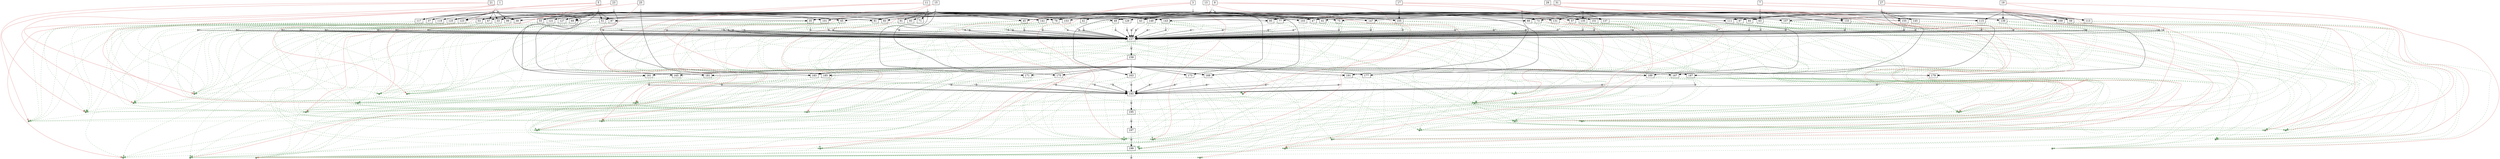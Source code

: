 strict digraph  {
	node [label="\N"];
	1	 [height=0,
		shape=rect,
		size=14.03,
		width=0];
	2	 [fillcolor=gray,
		height=0.1,
		label="",
		shape=rect,
		size=0,
		style=filled,
		width=0.1];
	1 -> 2	 [color=gray,
		size=12584106.0];
	201	 [fillcolor="#88bb88",
		height=0.1,
		label="",
		shape=rect,
		size=0,
		style=filled,
		width=0.1];
	1 -> 201	 [color="#dd7777",
		size=2967439.0,
		weight=0];
	202	 [fillcolor="#88bb88",
		height=0.1,
		label="",
		shape=rect,
		size=0,
		style=filled,
		width=0.1];
	1 -> 202	 [color="#dd7777",
		size=2967439.0,
		weight=0];
	33	 [height=0,
		shape=rect,
		size=10.55,
		width=0];
	2 -> 33	 [size=0];
	35	 [height=0,
		shape=rect,
		size=10.61,
		width=0];
	2 -> 35	 [size=0];
	37	 [height=0,
		shape=rect,
		size=10.63,
		width=0];
	2 -> 37	 [size=0];
	39	 [height=0,
		shape=rect,
		size=10.36,
		width=0];
	2 -> 39	 [size=0];
	67	 [height=0,
		shape=rect,
		size=10.69,
		width=0];
	2 -> 67	 [size=0];
	117	 [height=0,
		shape=rect,
		size=10.46,
		width=0];
	2 -> 117	 [size=0];
	123	 [height=0,
		shape=rect,
		size=10.75,
		width=0];
	2 -> 123	 [size=0];
	161	 [height=0,
		shape=rect,
		size=10.73,
		width=0];
	2 -> 161	 [size=0];
	3	 [height=0,
		shape=rect,
		size=13.6,
		width=0];
	4	 [fillcolor=gray,
		height=0.1,
		label="",
		shape=rect,
		size=0,
		style=filled,
		width=0.1];
	3 -> 4	 [color=gray,
		size=12543614.0];
	203	 [fillcolor="#88bb88",
		height=0.1,
		label="",
		shape=rect,
		size=0,
		style=filled,
		width=0.1];
	3 -> 203	 [color="#dd7777",
		size=2967439.0,
		weight=0];
	204	 [fillcolor="#88bb88",
		height=0.1,
		label="",
		shape=rect,
		size=0,
		style=filled,
		width=0.1];
	3 -> 204	 [color="#dd7777",
		size=2967439.0,
		weight=0];
	4 -> 39	 [size=0];
	41	 [height=0,
		shape=rect,
		size=10.63,
		width=0];
	4 -> 41	 [size=0];
	43	 [height=0,
		shape=rect,
		size=10.6,
		width=0];
	4 -> 43	 [size=0];
	45	 [height=0,
		shape=rect,
		size=10.63,
		width=0];
	4 -> 45	 [size=0];
	47	 [height=0,
		shape=rect,
		size=10.64,
		width=0];
	4 -> 47	 [size=0];
	57	 [height=0,
		shape=rect,
		size=10.58,
		width=0];
	4 -> 57	 [size=0];
	103	 [height=0,
		shape=rect,
		size=10.56,
		width=0];
	4 -> 103	 [size=0];
	131	 [height=0,
		shape=rect,
		size=10.51,
		width=0];
	4 -> 131	 [size=0];
	147	 [height=0,
		shape=rect,
		size=10.71,
		width=0];
	4 -> 147	 [size=0];
	163	 [height=0,
		shape=rect,
		size=10.82,
		width=0];
	4 -> 163	 [size=0];
	5	 [height=0,
		shape=rect,
		size=13.62,
		width=0];
	6	 [fillcolor=gray,
		height=0.1,
		label="",
		shape=rect,
		size=0,
		style=filled,
		width=0.1];
	5 -> 6	 [color=gray,
		size=12574644.0];
	205	 [fillcolor="#88bb88",
		height=0.1,
		label="",
		shape=rect,
		size=0,
		style=filled,
		width=0.1];
	5 -> 205	 [color="#dd7777",
		size=2967439.0,
		weight=0];
	206	 [fillcolor="#88bb88",
		height=0.1,
		label="",
		shape=rect,
		size=0,
		style=filled,
		width=0.1];
	5 -> 206	 [color="#dd7777",
		size=2967439.0,
		weight=0];
	49	 [height=0,
		shape=rect,
		size=10.55,
		width=0];
	6 -> 49	 [size=0];
	51	 [height=0,
		shape=rect,
		size=10.55,
		width=0];
	6 -> 51	 [size=0];
	53	 [height=0,
		shape=rect,
		size=10.64,
		width=0];
	6 -> 53	 [size=0];
	55	 [height=0,
		shape=rect,
		size=10.49,
		width=0];
	6 -> 55	 [size=0];
	65	 [height=0,
		shape=rect,
		size=10.54,
		width=0];
	6 -> 65	 [size=0];
	69	 [height=0,
		shape=rect,
		size=10.39,
		width=0];
	6 -> 69	 [size=0];
	87	 [height=0,
		shape=rect,
		size=10.67,
		width=0];
	6 -> 87	 [size=0];
	165	 [height=0,
		shape=rect,
		size=10.92,
		width=0];
	6 -> 165	 [size=0];
	7	 [height=0,
		shape=rect,
		size=13.47,
		width=0];
	8	 [fillcolor=gray,
		height=0.1,
		label="",
		shape=rect,
		size=0,
		style=filled,
		width=0.1];
	7 -> 8	 [color=gray,
		size=12537378.0];
	207	 [fillcolor="#88bb88",
		height=0.1,
		label="",
		shape=rect,
		size=0,
		style=filled,
		width=0.1];
	7 -> 207	 [color="#dd7777",
		size=2967439.0,
		weight=0];
	208	 [fillcolor="#88bb88",
		height=0.1,
		label="",
		shape=rect,
		size=0,
		style=filled,
		width=0.1];
	7 -> 208	 [color="#dd7777",
		size=2967439.0,
		weight=0];
	8 -> 49	 [size=0];
	8 -> 57	 [size=0];
	59	 [height=0,
		shape=rect,
		size=10.76,
		width=0];
	8 -> 59	 [size=0];
	61	 [height=0,
		shape=rect,
		size=10.63,
		width=0];
	8 -> 61	 [size=0];
	63	 [height=0,
		shape=rect,
		size=10.49,
		width=0];
	8 -> 63	 [size=0];
	89	 [height=0,
		shape=rect,
		size=10.5,
		width=0];
	8 -> 89	 [size=0];
	109	 [height=0,
		shape=rect,
		size=10.69,
		width=0];
	8 -> 109	 [size=0];
	133	 [height=0,
		shape=rect,
		size=10.6,
		width=0];
	8 -> 133	 [size=0];
	167	 [height=0,
		shape=rect,
		size=10.92,
		width=0];
	8 -> 167	 [size=0];
	9	 [height=0,
		shape=rect,
		size=13.3,
		width=0];
	10	 [fillcolor=gray,
		height=0.1,
		label="",
		shape=rect,
		size=0,
		style=filled,
		width=0.1];
	9 -> 10	 [color=gray,
		size=12524242.0];
	209	 [fillcolor="#88bb88",
		height=0.1,
		label="",
		shape=rect,
		size=0,
		style=filled,
		width=0.1];
	9 -> 209	 [color="#dd7777",
		size=2967439.0,
		weight=0];
	210	 [fillcolor="#88bb88",
		height=0.1,
		label="",
		shape=rect,
		size=0,
		style=filled,
		width=0.1];
	9 -> 210	 [color="#dd7777",
		size=2967439.0,
		weight=0];
	10 -> 65	 [size=0];
	169	 [height=0,
		shape=rect,
		size=11.21,
		width=0];
	10 -> 169	 [size=0];
	11	 [height=0,
		shape=rect,
		size=13.66,
		width=0];
	12	 [fillcolor=gray,
		height=0.1,
		label="",
		shape=rect,
		size=0,
		style=filled,
		width=0.1];
	11 -> 12	 [color=gray,
		size=12523550.0];
	211	 [fillcolor="#88bb88",
		height=0.1,
		label="",
		shape=rect,
		size=0,
		style=filled,
		width=0.1];
	11 -> 211	 [color="#dd7777",
		size=2967439.0,
		weight=0];
	212	 [fillcolor="#88bb88",
		height=0.1,
		label="",
		shape=rect,
		size=0,
		style=filled,
		width=0.1];
	11 -> 212	 [color="#dd7777",
		size=2967439.0,
		weight=0];
	12 -> 33	 [size=0];
	12 -> 51	 [size=0];
	12 -> 67	 [size=0];
	12 -> 69	 [size=0];
	71	 [height=0,
		shape=rect,
		size=10.61,
		width=0];
	12 -> 71	 [size=0];
	73	 [height=0,
		shape=rect,
		size=10.48,
		width=0];
	12 -> 73	 [size=0];
	75	 [height=0,
		shape=rect,
		size=10.56,
		width=0];
	12 -> 75	 [size=0];
	77	 [height=0,
		shape=rect,
		size=10.73,
		width=0];
	12 -> 77	 [size=0];
	79	 [height=0,
		shape=rect,
		size=10.59,
		width=0];
	12 -> 79	 [size=0];
	91	 [height=0,
		shape=rect,
		size=10.59,
		width=0];
	12 -> 91	 [size=0];
	111	 [height=0,
		shape=rect,
		size=10.56,
		width=0];
	12 -> 111	 [size=0];
	149	 [height=0,
		shape=rect,
		size=10.44,
		width=0];
	12 -> 149	 [size=0];
	171	 [height=0,
		shape=rect,
		size=10.72,
		width=0];
	12 -> 171	 [size=0];
	13	 [height=0,
		shape=rect,
		size=13.09,
		width=0];
	14	 [fillcolor=gray,
		height=0.1,
		label="",
		shape=rect,
		size=0,
		style=filled,
		width=0.1];
	13 -> 14	 [color=gray,
		size=12579358.0];
	213	 [fillcolor="#88bb88",
		height=0.1,
		label="",
		shape=rect,
		size=0,
		style=filled,
		width=0.1];
	13 -> 213	 [color="#dd7777",
		size=2967439.0,
		weight=0];
	214	 [fillcolor="#88bb88",
		height=0.1,
		label="",
		shape=rect,
		size=0,
		style=filled,
		width=0.1];
	13 -> 214	 [color="#dd7777",
		size=2967439.0,
		weight=0];
	14 -> 43	 [size=0];
	14 -> 79	 [size=0];
	81	 [height=0,
		shape=rect,
		size=10.64,
		width=0];
	14 -> 81	 [size=0];
	83	 [height=0,
		shape=rect,
		size=10.55,
		width=0];
	14 -> 83	 [size=0];
	85	 [height=0,
		shape=rect,
		size=10.56,
		width=0];
	14 -> 85	 [size=0];
	105	 [height=0,
		shape=rect,
		size=10.51,
		width=0];
	14 -> 105	 [size=0];
	135	 [height=0,
		shape=rect,
		size=10.67,
		width=0];
	14 -> 135	 [size=0];
	173	 [height=0,
		shape=rect,
		size=10.91,
		width=0];
	14 -> 173	 [size=0];
	15	 [height=0,
		shape=rect,
		size=13.72,
		width=0];
	16	 [fillcolor=gray,
		height=0.1,
		label="",
		shape=rect,
		size=0,
		style=filled,
		width=0.1];
	15 -> 16	 [color=gray,
		size=12539000.0];
	215	 [fillcolor="#88bb88",
		height=0.1,
		label="",
		shape=rect,
		size=0,
		style=filled,
		width=0.1];
	15 -> 215	 [color="#dd7777",
		size=2967439.0,
		weight=0];
	216	 [fillcolor="#88bb88",
		height=0.1,
		label="",
		shape=rect,
		size=0,
		style=filled,
		width=0.1];
	15 -> 216	 [color="#dd7777",
		size=2967439.0,
		weight=0];
	16 -> 45	 [size=0];
	16 -> 87	 [size=0];
	16 -> 89	 [size=0];
	16 -> 91	 [size=0];
	93	 [height=0,
		shape=rect,
		size=10.63,
		width=0];
	16 -> 93	 [size=0];
	95	 [height=0,
		shape=rect,
		size=10.55,
		width=0];
	16 -> 95	 [size=0];
	97	 [height=0,
		shape=rect,
		size=10.57,
		width=0];
	16 -> 97	 [size=0];
	99	 [height=0,
		shape=rect,
		size=10.52,
		width=0];
	16 -> 99	 [size=0];
	101	 [height=0,
		shape=rect,
		size=10.6,
		width=0];
	16 -> 101	 [size=0];
	175	 [height=0,
		shape=rect,
		size=10.91,
		width=0];
	16 -> 175	 [size=0];
	17	 [height=0,
		shape=rect,
		size=14.28,
		width=0];
	18	 [fillcolor=gray,
		height=0.1,
		label="",
		shape=rect,
		size=0,
		style=filled,
		width=0.1];
	17 -> 18	 [color=gray,
		size=12524388.0];
	217	 [fillcolor="#88bb88",
		height=0.1,
		label="",
		shape=rect,
		size=0,
		style=filled,
		width=0.1];
	17 -> 217	 [color="#dd7777",
		size=2967439.0,
		weight=0];
	218	 [fillcolor="#88bb88",
		height=0.1,
		label="",
		shape=rect,
		size=0,
		style=filled,
		width=0.1];
	17 -> 218	 [color="#dd7777",
		size=2967439.0,
		weight=0];
	18 -> 35	 [size=0];
	18 -> 47	 [size=0];
	18 -> 95	 [size=0];
	18 -> 103	 [size=0];
	18 -> 105	 [size=0];
	107	 [height=0,
		shape=rect,
		size=10.55,
		width=0];
	18 -> 107	 [size=0];
	137	 [height=0,
		shape=rect,
		size=10.73,
		width=0];
	18 -> 137	 [size=0];
	151	 [height=0,
		shape=rect,
		size=10.68,
		width=0];
	18 -> 151	 [size=0];
	177	 [height=0,
		shape=rect,
		size=10.68,
		width=0];
	18 -> 177	 [size=0];
	19	 [height=0,
		shape=rect,
		size=14.14,
		width=0];
	20	 [fillcolor=gray,
		height=0.1,
		label="",
		shape=rect,
		size=0,
		style=filled,
		width=0.1];
	19 -> 20	 [color=gray,
		size=12528972.0];
	219	 [fillcolor="#88bb88",
		height=0.1,
		label="",
		shape=rect,
		size=0,
		style=filled,
		width=0.1];
	19 -> 219	 [color="#dd7777",
		size=2967439.0,
		weight=0];
	220	 [fillcolor="#88bb88",
		height=0.1,
		label="",
		shape=rect,
		size=0,
		style=filled,
		width=0.1];
	19 -> 220	 [color="#dd7777",
		size=2967439.0,
		weight=0];
	20 -> 59	 [size=0];
	20 -> 97	 [size=0];
	20 -> 107	 [size=0];
	20 -> 109	 [size=0];
	20 -> 111	 [size=0];
	113	 [height=0,
		shape=rect,
		size=10.68,
		width=0];
	20 -> 113	 [size=0];
	115	 [height=0,
		shape=rect,
		size=10.63,
		width=0];
	20 -> 115	 [size=0];
	139	 [height=0,
		shape=rect,
		size=10.54,
		width=0];
	20 -> 139	 [size=0];
	179	 [height=0,
		shape=rect,
		size=10.68,
		width=0];
	20 -> 179	 [size=0];
	21	 [height=0,
		shape=rect,
		size=13.6,
		width=0];
	22	 [fillcolor=gray,
		height=0.1,
		label="",
		shape=rect,
		size=0,
		style=filled,
		width=0.1];
	21 -> 22	 [color=gray,
		size=12562490.0];
	221	 [fillcolor="#88bb88",
		height=0.1,
		label="",
		shape=rect,
		size=0,
		style=filled,
		width=0.1];
	21 -> 221	 [color="#dd7777",
		size=2967439.0,
		weight=0];
	222	 [fillcolor="#88bb88",
		height=0.1,
		label="",
		shape=rect,
		size=0,
		style=filled,
		width=0.1];
	21 -> 222	 [color="#dd7777",
		size=2967439.0,
		weight=0];
	22 -> 37	 [size=0];
	22 -> 99	 [size=0];
	22 -> 117	 [size=0];
	119	 [height=0,
		shape=rect,
		size=10.63,
		width=0];
	22 -> 119	 [size=0];
	125	 [height=0,
		shape=rect,
		size=10.55,
		width=0];
	22 -> 125	 [size=0];
	129	 [height=0,
		shape=rect,
		size=10.41,
		width=0];
	22 -> 129	 [size=0];
	141	 [height=0,
		shape=rect,
		size=10.49,
		width=0];
	22 -> 141	 [size=0];
	181	 [height=0,
		shape=rect,
		size=10.52,
		width=0];
	22 -> 181	 [size=0];
	23	 [height=0,
		shape=rect,
		size=13.37,
		width=0];
	24	 [fillcolor=gray,
		height=0.1,
		label="",
		shape=rect,
		size=0,
		style=filled,
		width=0.1];
	23 -> 24	 [color=gray,
		size=12548322.0];
	223	 [fillcolor="#88bb88",
		height=0.1,
		label="",
		shape=rect,
		size=0,
		style=filled,
		width=0.1];
	23 -> 223	 [color="#dd7777",
		size=2967439.0,
		weight=0];
	224	 [fillcolor="#88bb88",
		height=0.1,
		label="",
		shape=rect,
		size=0,
		style=filled,
		width=0.1];
	23 -> 224	 [color="#dd7777",
		size=2967439.0,
		weight=0];
	24 -> 53	 [size=0];
	24 -> 81	 [size=0];
	121	 [height=0,
		shape=rect,
		size=10.54,
		width=0];
	24 -> 121	 [size=0];
	127	 [height=0,
		shape=rect,
		size=10.73,
		width=0];
	24 -> 127	 [size=0];
	153	 [height=0,
		shape=rect,
		size=10.75,
		width=0];
	24 -> 153	 [size=0];
	183	 [height=0,
		shape=rect,
		size=10.82,
		width=0];
	24 -> 183	 [size=0];
	25	 [height=0,
		shape=rect,
		size=14.02,
		width=0];
	26	 [fillcolor=gray,
		height=0.1,
		label="",
		shape=rect,
		size=0,
		style=filled,
		width=0.1];
	25 -> 26	 [color=gray,
		size=12558282.0];
	225	 [fillcolor="#88bb88",
		height=0.1,
		label="",
		shape=rect,
		size=0,
		style=filled,
		width=0.1];
	25 -> 225	 [color="#dd7777",
		size=2967439.0,
		weight=0];
	226	 [fillcolor="#88bb88",
		height=0.1,
		label="",
		shape=rect,
		size=0,
		style=filled,
		width=0.1];
	25 -> 226	 [color="#dd7777",
		size=2967439.0,
		weight=0];
	26 -> 55	 [size=0];
	26 -> 61	 [size=0];
	26 -> 83	 [size=0];
	26 -> 101	 [size=0];
	26 -> 123	 [size=0];
	26 -> 125	 [size=0];
	26 -> 127	 [size=0];
	143	 [height=0,
		shape=rect,
		size=10.56,
		width=0];
	26 -> 143	 [size=0];
	185	 [height=0,
		shape=rect,
		size=10.69,
		width=0];
	26 -> 185	 [size=0];
	27	 [height=0,
		shape=rect,
		size=13.62,
		width=0];
	28	 [fillcolor=gray,
		height=0.1,
		label="",
		shape=rect,
		size=0,
		style=filled,
		width=0.1];
	27 -> 28	 [color=gray,
		size=12514826.0];
	227	 [fillcolor="#88bb88",
		height=0.1,
		label="",
		shape=rect,
		size=0,
		style=filled,
		width=0.1];
	27 -> 227	 [color="#dd7777",
		size=2967439.0,
		weight=0];
	228	 [fillcolor="#88bb88",
		height=0.1,
		label="",
		shape=rect,
		size=0,
		style=filled,
		width=0.1];
	27 -> 228	 [color="#dd7777",
		size=2967439.0,
		weight=0];
	28 -> 73	 [size=0];
	28 -> 85	 [size=0];
	28 -> 113	 [size=0];
	28 -> 129	 [size=0];
	145	 [height=0,
		shape=rect,
		size=10.47,
		width=0];
	28 -> 145	 [size=0];
	155	 [height=0,
		shape=rect,
		size=10.69,
		width=0];
	28 -> 155	 [size=0];
	187	 [height=0,
		shape=rect,
		size=10.79,
		width=0];
	28 -> 187	 [size=0];
	29	 [height=0,
		shape=rect,
		size=13.66,
		width=0];
	30	 [fillcolor=gray,
		height=0.1,
		label="",
		shape=rect,
		size=0,
		style=filled,
		width=0.1];
	29 -> 30	 [color=gray,
		size=12521964.0];
	229	 [fillcolor="#88bb88",
		height=0.1,
		label="",
		shape=rect,
		size=0,
		style=filled,
		width=0.1];
	29 -> 229	 [color="#dd7777",
		size=2967439.0,
		weight=0];
	230	 [fillcolor="#88bb88",
		height=0.1,
		label="",
		shape=rect,
		size=0,
		style=filled,
		width=0.1];
	29 -> 230	 [color="#dd7777",
		size=2967439.0,
		weight=0];
	30 -> 75	 [size=0];
	30 -> 131	 [size=0];
	30 -> 133	 [size=0];
	30 -> 135	 [size=0];
	30 -> 137	 [size=0];
	30 -> 139	 [size=0];
	30 -> 141	 [size=0];
	30 -> 143	 [size=0];
	30 -> 145	 [size=0];
	189	 [height=0,
		shape=rect,
		size=10.82,
		width=0];
	30 -> 189	 [size=0];
	31	 [height=0,
		shape=rect,
		size=13.5,
		width=0];
	32	 [fillcolor=gray,
		height=0.1,
		label="",
		shape=rect,
		size=0,
		style=filled,
		width=0.1];
	31 -> 32	 [color=gray,
		size=12544556.0];
	231	 [fillcolor="#88bb88",
		height=0.1,
		label="",
		shape=rect,
		size=0,
		style=filled,
		width=0.1];
	31 -> 231	 [color="#dd7777",
		size=2967439.0,
		weight=0];
	232	 [fillcolor="#88bb88",
		height=0.1,
		label="",
		shape=rect,
		size=0,
		style=filled,
		width=0.1];
	31 -> 232	 [color="#dd7777",
		size=2967439.0,
		weight=0];
	32 -> 63	 [size=0];
	32 -> 77	 [size=0];
	32 -> 115	 [size=0];
	32 -> 147	 [size=0];
	32 -> 149	 [size=0];
	32 -> 151	 [size=0];
	32 -> 153	 [size=0];
	32 -> 155	 [size=0];
	191	 [height=0,
		shape=rect,
		size=10.68,
		width=0];
	32 -> 191	 [size=0];
	34	 [fillcolor=gray,
		height=0.1,
		label="",
		shape=rect,
		size=0,
		style=filled,
		width=0.1];
	33 -> 34	 [color=gray,
		size=16929612.0];
	33 -> 201	 [color="#77aa77",
		size=0,
		style=dashed,
		weight=0];
	33 -> 202	 [color="#77aa77",
		size=0,
		style=dashed,
		weight=0];
	33 -> 211	 [color="#77aa77",
		size=0,
		style=dashed,
		weight=0];
	33 -> 212	 [color="#77aa77",
		size=0,
		style=dashed,
		weight=0];
	157	 [height=0,
		shape=rect,
		size=4.96,
		width=0];
	34 -> 157	 [size=266420.0];
	36	 [fillcolor=gray,
		height=0.1,
		label="",
		shape=rect,
		size=0,
		style=filled,
		width=0.1];
	35 -> 36	 [color=gray,
		size=16930450.0];
	35 -> 201	 [color="#77aa77",
		size=0,
		style=dashed,
		weight=0];
	35 -> 202	 [color="#77aa77",
		size=0,
		style=dashed,
		weight=0];
	35 -> 217	 [color="#77aa77",
		size=0,
		style=dashed,
		weight=0];
	35 -> 218	 [color="#77aa77",
		size=0,
		style=dashed,
		weight=0];
	36 -> 157	 [size=266420.0];
	38	 [fillcolor=gray,
		height=0.1,
		label="",
		shape=rect,
		size=0,
		style=filled,
		width=0.1];
	37 -> 38	 [color=gray,
		size=16968552.0];
	37 -> 201	 [color="#77aa77",
		size=0,
		style=dashed,
		weight=0];
	37 -> 202	 [color="#77aa77",
		size=0,
		style=dashed,
		weight=0];
	37 -> 221	 [color="#77aa77",
		size=0,
		style=dashed,
		weight=0];
	37 -> 222	 [color="#77aa77",
		size=0,
		style=dashed,
		weight=0];
	38 -> 157	 [size=266420.0];
	40	 [fillcolor=gray,
		height=0.1,
		label="",
		shape=rect,
		size=0,
		style=filled,
		width=0.1];
	39 -> 40	 [color=gray,
		size=16949676.0];
	39 -> 201	 [color="#77aa77",
		size=0,
		style=dashed,
		weight=0];
	39 -> 202	 [color="#77aa77",
		size=0,
		style=dashed,
		weight=0];
	39 -> 203	 [color="#77aa77",
		size=0,
		style=dashed,
		weight=0];
	39 -> 204	 [color="#77aa77",
		size=0,
		style=dashed,
		weight=0];
	40 -> 157	 [size=266420.0];
	42	 [fillcolor=gray,
		height=0.1,
		label="",
		shape=rect,
		size=0,
		style=filled,
		width=0.1];
	41 -> 42	 [color=gray,
		size=8587954.0];
	41 -> 203	 [color="#77aa77",
		size=0,
		style=dashed,
		weight=0];
	41 -> 204	 [color="#77aa77",
		size=0,
		style=dashed,
		weight=0];
	42 -> 157	 [size=266420.0];
	44	 [fillcolor=gray,
		height=0.1,
		label="",
		shape=rect,
		size=0,
		style=filled,
		width=0.1];
	43 -> 44	 [color=gray,
		size=16944928.0];
	43 -> 203	 [color="#77aa77",
		size=0,
		style=dashed,
		weight=0];
	43 -> 204	 [color="#77aa77",
		size=0,
		style=dashed,
		weight=0];
	43 -> 213	 [color="#77aa77",
		size=0,
		style=dashed,
		weight=0];
	43 -> 214	 [color="#77aa77",
		size=0,
		style=dashed,
		weight=0];
	44 -> 157	 [size=266420.0];
	46	 [fillcolor=gray,
		height=0.1,
		label="",
		shape=rect,
		size=0,
		style=filled,
		width=0.1];
	45 -> 46	 [color=gray,
		size=16904570.0];
	45 -> 203	 [color="#77aa77",
		size=0,
		style=dashed,
		weight=0];
	45 -> 204	 [color="#77aa77",
		size=0,
		style=dashed,
		weight=0];
	45 -> 215	 [color="#77aa77",
		size=0,
		style=dashed,
		weight=0];
	45 -> 216	 [color="#77aa77",
		size=0,
		style=dashed,
		weight=0];
	46 -> 157	 [size=266420.0];
	48	 [fillcolor=gray,
		height=0.1,
		label="",
		shape=rect,
		size=0,
		style=filled,
		width=0.1];
	47 -> 48	 [color=gray,
		size=16889958.0];
	47 -> 203	 [color="#77aa77",
		size=0,
		style=dashed,
		weight=0];
	47 -> 204	 [color="#77aa77",
		size=0,
		style=dashed,
		weight=0];
	47 -> 217	 [color="#77aa77",
		size=0,
		style=dashed,
		weight=0];
	47 -> 218	 [color="#77aa77",
		size=0,
		style=dashed,
		weight=0];
	48 -> 157	 [size=266420.0];
	50	 [fillcolor=gray,
		height=0.1,
		label="",
		shape=rect,
		size=0,
		style=filled,
		width=0.1];
	49 -> 50	 [color=gray,
		size=16933978.0];
	49 -> 205	 [color="#77aa77",
		size=0,
		style=dashed,
		weight=0];
	49 -> 206	 [color="#77aa77",
		size=0,
		style=dashed,
		weight=0];
	49 -> 207	 [color="#77aa77",
		size=0,
		style=dashed,
		weight=0];
	49 -> 208	 [color="#77aa77",
		size=0,
		style=dashed,
		weight=0];
	50 -> 157	 [size=266420.0];
	52	 [fillcolor=gray,
		height=0.1,
		label="",
		shape=rect,
		size=0,
		style=filled,
		width=0.1];
	51 -> 52	 [color=gray,
		size=16920150.0];
	51 -> 205	 [color="#77aa77",
		size=0,
		style=dashed,
		weight=0];
	51 -> 206	 [color="#77aa77",
		size=0,
		style=dashed,
		weight=0];
	51 -> 211	 [color="#77aa77",
		size=0,
		style=dashed,
		weight=0];
	51 -> 212	 [color="#77aa77",
		size=0,
		style=dashed,
		weight=0];
	52 -> 157	 [size=266420.0];
	54	 [fillcolor=gray,
		height=0.1,
		label="",
		shape=rect,
		size=0,
		style=filled,
		width=0.1];
	53 -> 54	 [color=gray,
		size=16944922.0];
	53 -> 205	 [color="#77aa77",
		size=0,
		style=dashed,
		weight=0];
	53 -> 206	 [color="#77aa77",
		size=0,
		style=dashed,
		weight=0];
	53 -> 223	 [color="#77aa77",
		size=0,
		style=dashed,
		weight=0];
	53 -> 224	 [color="#77aa77",
		size=0,
		style=dashed,
		weight=0];
	54 -> 157	 [size=266420.0];
	56	 [fillcolor=gray,
		height=0.1,
		label="",
		shape=rect,
		size=0,
		style=filled,
		width=0.1];
	55 -> 56	 [color=gray,
		size=16954882.0];
	55 -> 205	 [color="#77aa77",
		size=0,
		style=dashed,
		weight=0];
	55 -> 206	 [color="#77aa77",
		size=0,
		style=dashed,
		weight=0];
	55 -> 225	 [color="#77aa77",
		size=0,
		style=dashed,
		weight=0];
	55 -> 226	 [color="#77aa77",
		size=0,
		style=dashed,
		weight=0];
	56 -> 157	 [size=266420.0];
	58	 [fillcolor=gray,
		height=0.1,
		label="",
		shape=rect,
		size=0,
		style=filled,
		width=0.1];
	57 -> 58	 [color=gray,
		size=16902948.0];
	57 -> 203	 [color="#77aa77",
		size=0,
		style=dashed,
		weight=0];
	57 -> 204	 [color="#77aa77",
		size=0,
		style=dashed,
		weight=0];
	57 -> 207	 [color="#77aa77",
		size=0,
		style=dashed,
		weight=0];
	57 -> 208	 [color="#77aa77",
		size=0,
		style=dashed,
		weight=0];
	58 -> 157	 [size=266420.0];
	60	 [fillcolor=gray,
		height=0.1,
		label="",
		shape=rect,
		size=0,
		style=filled,
		width=0.1];
	59 -> 60	 [color=gray,
		size=16888306.0];
	59 -> 207	 [color="#77aa77",
		size=0,
		style=dashed,
		weight=0];
	59 -> 208	 [color="#77aa77",
		size=0,
		style=dashed,
		weight=0];
	59 -> 219	 [color="#77aa77",
		size=0,
		style=dashed,
		weight=0];
	59 -> 220	 [color="#77aa77",
		size=0,
		style=dashed,
		weight=0];
	60 -> 157	 [size=266420.0];
	62	 [fillcolor=gray,
		height=0.1,
		label="",
		shape=rect,
		size=0,
		style=filled,
		width=0.1];
	61 -> 62	 [color=gray,
		size=16917616.0];
	61 -> 207	 [color="#77aa77",
		size=0,
		style=dashed,
		weight=0];
	61 -> 208	 [color="#77aa77",
		size=0,
		style=dashed,
		weight=0];
	61 -> 225	 [color="#77aa77",
		size=0,
		style=dashed,
		weight=0];
	61 -> 226	 [color="#77aa77",
		size=0,
		style=dashed,
		weight=0];
	62 -> 157	 [size=266420.0];
	64	 [fillcolor=gray,
		height=0.1,
		label="",
		shape=rect,
		size=0,
		style=filled,
		width=0.1];
	63 -> 64	 [color=gray,
		size=16903890.0];
	63 -> 207	 [color="#77aa77",
		size=0,
		style=dashed,
		weight=0];
	63 -> 208	 [color="#77aa77",
		size=0,
		style=dashed,
		weight=0];
	63 -> 231	 [color="#77aa77",
		size=0,
		style=dashed,
		weight=0];
	63 -> 232	 [color="#77aa77",
		size=0,
		style=dashed,
		weight=0];
	64 -> 157	 [size=266420.0];
	66	 [fillcolor=gray,
		height=0.1,
		label="",
		shape=rect,
		size=0,
		style=filled,
		width=0.1];
	65 -> 66	 [color=gray,
		size=16920842.0];
	65 -> 205	 [color="#77aa77",
		size=0,
		style=dashed,
		weight=0];
	65 -> 206	 [color="#77aa77",
		size=0,
		style=dashed,
		weight=0];
	65 -> 209	 [color="#77aa77",
		size=0,
		style=dashed,
		weight=0];
	65 -> 210	 [color="#77aa77",
		size=0,
		style=dashed,
		weight=0];
	66 -> 157	 [size=266420.0];
	68	 [fillcolor=gray,
		height=0.1,
		label="",
		shape=rect,
		size=0,
		style=filled,
		width=0.1];
	67 -> 68	 [color=gray,
		size=16929612.0];
	67 -> 201	 [color="#77aa77",
		size=0,
		style=dashed,
		weight=0];
	67 -> 202	 [color="#77aa77",
		size=0,
		style=dashed,
		weight=0];
	67 -> 211	 [color="#77aa77",
		size=0,
		style=dashed,
		weight=0];
	67 -> 212	 [color="#77aa77",
		size=0,
		style=dashed,
		weight=0];
	68 -> 157	 [size=266420.0];
	70	 [fillcolor=gray,
		height=0.1,
		label="",
		shape=rect,
		size=0,
		style=filled,
		width=0.1];
	69 -> 70	 [color=gray,
		size=16920150.0];
	69 -> 205	 [color="#77aa77",
		size=0,
		style=dashed,
		weight=0];
	69 -> 206	 [color="#77aa77",
		size=0,
		style=dashed,
		weight=0];
	69 -> 211	 [color="#77aa77",
		size=0,
		style=dashed,
		weight=0];
	69 -> 212	 [color="#77aa77",
		size=0,
		style=dashed,
		weight=0];
	70 -> 157	 [size=266420.0];
	72	 [fillcolor=gray,
		height=0.1,
		label="",
		shape=rect,
		size=0,
		style=filled,
		width=0.1];
	71 -> 72	 [color=gray,
		size=8567890.0];
	71 -> 211	 [color="#77aa77",
		size=0,
		style=dashed,
		weight=0];
	71 -> 212	 [color="#77aa77",
		size=0,
		style=dashed,
		weight=0];
	72 -> 157	 [size=266420.0];
	74	 [fillcolor=gray,
		height=0.1,
		label="",
		shape=rect,
		size=0,
		style=filled,
		width=0.1];
	73 -> 74	 [color=gray,
		size=16860332.0];
	73 -> 211	 [color="#77aa77",
		size=0,
		style=dashed,
		weight=0];
	73 -> 212	 [color="#77aa77",
		size=0,
		style=dashed,
		weight=0];
	73 -> 227	 [color="#77aa77",
		size=0,
		style=dashed,
		weight=0];
	73 -> 228	 [color="#77aa77",
		size=0,
		style=dashed,
		weight=0];
	74 -> 157	 [size=266420.0];
	76	 [fillcolor=gray,
		height=0.1,
		label="",
		shape=rect,
		size=0,
		style=filled,
		width=0.1];
	75 -> 76	 [color=gray,
		size=16867470.0];
	75 -> 211	 [color="#77aa77",
		size=0,
		style=dashed,
		weight=0];
	75 -> 212	 [color="#77aa77",
		size=0,
		style=dashed,
		weight=0];
	75 -> 229	 [color="#77aa77",
		size=0,
		style=dashed,
		weight=0];
	75 -> 230	 [color="#77aa77",
		size=0,
		style=dashed,
		weight=0];
	76 -> 157	 [size=266420.0];
	78	 [fillcolor=gray,
		height=0.1,
		label="",
		shape=rect,
		size=0,
		style=filled,
		width=0.1];
	77 -> 78	 [color=gray,
		size=16890062.0];
	77 -> 211	 [color="#77aa77",
		size=0,
		style=dashed,
		weight=0];
	77 -> 212	 [color="#77aa77",
		size=0,
		style=dashed,
		weight=0];
	77 -> 231	 [color="#77aa77",
		size=0,
		style=dashed,
		weight=0];
	77 -> 232	 [color="#77aa77",
		size=0,
		style=dashed,
		weight=0];
	78 -> 157	 [size=266420.0];
	80	 [fillcolor=gray,
		height=0.1,
		label="",
		shape=rect,
		size=0,
		style=filled,
		width=0.1];
	79 -> 80	 [color=gray,
		size=16924864.0];
	79 -> 211	 [color="#77aa77",
		size=0,
		style=dashed,
		weight=0];
	79 -> 212	 [color="#77aa77",
		size=0,
		style=dashed,
		weight=0];
	79 -> 213	 [color="#77aa77",
		size=0,
		style=dashed,
		weight=0];
	79 -> 214	 [color="#77aa77",
		size=0,
		style=dashed,
		weight=0];
	80 -> 157	 [size=266420.0];
	82	 [fillcolor=gray,
		height=0.1,
		label="",
		shape=rect,
		size=0,
		style=filled,
		width=0.1];
	81 -> 82	 [color=gray,
		size=16949636.0];
	81 -> 213	 [color="#77aa77",
		size=0,
		style=dashed,
		weight=0];
	81 -> 214	 [color="#77aa77",
		size=0,
		style=dashed,
		weight=0];
	81 -> 223	 [color="#77aa77",
		size=0,
		style=dashed,
		weight=0];
	81 -> 224	 [color="#77aa77",
		size=0,
		style=dashed,
		weight=0];
	82 -> 157	 [size=266420.0];
	84	 [fillcolor=gray,
		height=0.1,
		label="",
		shape=rect,
		size=0,
		style=filled,
		width=0.1];
	83 -> 84	 [color=gray,
		size=16959596.0];
	83 -> 213	 [color="#77aa77",
		size=0,
		style=dashed,
		weight=0];
	83 -> 214	 [color="#77aa77",
		size=0,
		style=dashed,
		weight=0];
	83 -> 225	 [color="#77aa77",
		size=0,
		style=dashed,
		weight=0];
	83 -> 226	 [color="#77aa77",
		size=0,
		style=dashed,
		weight=0];
	84 -> 157	 [size=266420.0];
	86	 [fillcolor=gray,
		height=0.1,
		label="",
		shape=rect,
		size=0,
		style=filled,
		width=0.1];
	85 -> 86	 [color=gray,
		size=16916140.0];
	85 -> 213	 [color="#77aa77",
		size=0,
		style=dashed,
		weight=0];
	85 -> 214	 [color="#77aa77",
		size=0,
		style=dashed,
		weight=0];
	85 -> 227	 [color="#77aa77",
		size=0,
		style=dashed,
		weight=0];
	85 -> 228	 [color="#77aa77",
		size=0,
		style=dashed,
		weight=0];
	86 -> 157	 [size=266420.0];
	88	 [fillcolor=gray,
		height=0.1,
		label="",
		shape=rect,
		size=0,
		style=filled,
		width=0.1];
	87 -> 88	 [color=gray,
		size=16935600.0];
	87 -> 205	 [color="#77aa77",
		size=0,
		style=dashed,
		weight=0];
	87 -> 206	 [color="#77aa77",
		size=0,
		style=dashed,
		weight=0];
	87 -> 215	 [color="#77aa77",
		size=0,
		style=dashed,
		weight=0];
	87 -> 216	 [color="#77aa77",
		size=0,
		style=dashed,
		weight=0];
	88 -> 157	 [size=266420.0];
	90	 [fillcolor=gray,
		height=0.1,
		label="",
		shape=rect,
		size=0,
		style=filled,
		width=0.1];
	89 -> 90	 [color=gray,
		size=16898334.0];
	89 -> 207	 [color="#77aa77",
		size=0,
		style=dashed,
		weight=0];
	89 -> 208	 [color="#77aa77",
		size=0,
		style=dashed,
		weight=0];
	89 -> 215	 [color="#77aa77",
		size=0,
		style=dashed,
		weight=0];
	89 -> 216	 [color="#77aa77",
		size=0,
		style=dashed,
		weight=0];
	90 -> 157	 [size=266420.0];
	92	 [fillcolor=gray,
		height=0.1,
		label="",
		shape=rect,
		size=0,
		style=filled,
		width=0.1];
	91 -> 92	 [color=gray,
		size=16884506.0];
	91 -> 211	 [color="#77aa77",
		size=0,
		style=dashed,
		weight=0];
	91 -> 212	 [color="#77aa77",
		size=0,
		style=dashed,
		weight=0];
	91 -> 215	 [color="#77aa77",
		size=0,
		style=dashed,
		weight=0];
	91 -> 216	 [color="#77aa77",
		size=0,
		style=dashed,
		weight=0];
	92 -> 157	 [size=266420.0];
	94	 [fillcolor=gray,
		height=0.1,
		label="",
		shape=rect,
		size=0,
		style=filled,
		width=0.1];
	93 -> 94	 [color=gray,
		size=8583340.0];
	93 -> 215	 [color="#77aa77",
		size=0,
		style=dashed,
		weight=0];
	93 -> 216	 [color="#77aa77",
		size=0,
		style=dashed,
		weight=0];
	94 -> 157	 [size=266420.0];
	96	 [fillcolor=gray,
		height=0.1,
		label="",
		shape=rect,
		size=0,
		style=filled,
		width=0.1];
	95 -> 96	 [color=gray,
		size=16885344.0];
	95 -> 215	 [color="#77aa77",
		size=0,
		style=dashed,
		weight=0];
	95 -> 216	 [color="#77aa77",
		size=0,
		style=dashed,
		weight=0];
	95 -> 217	 [color="#77aa77",
		size=0,
		style=dashed,
		weight=0];
	95 -> 218	 [color="#77aa77",
		size=0,
		style=dashed,
		weight=0];
	96 -> 157	 [size=266420.0];
	98	 [fillcolor=gray,
		height=0.1,
		label="",
		shape=rect,
		size=0,
		style=filled,
		width=0.1];
	97 -> 98	 [color=gray,
		size=16889928.0];
	97 -> 215	 [color="#77aa77",
		size=0,
		style=dashed,
		weight=0];
	97 -> 216	 [color="#77aa77",
		size=0,
		style=dashed,
		weight=0];
	97 -> 219	 [color="#77aa77",
		size=0,
		style=dashed,
		weight=0];
	97 -> 220	 [color="#77aa77",
		size=0,
		style=dashed,
		weight=0];
	98 -> 157	 [size=266420.0];
	100	 [fillcolor=gray,
		height=0.1,
		label="",
		shape=rect,
		size=0,
		style=filled,
		width=0.1];
	99 -> 100	 [color=gray,
		size=16923446.0];
	99 -> 215	 [color="#77aa77",
		size=0,
		style=dashed,
		weight=0];
	99 -> 216	 [color="#77aa77",
		size=0,
		style=dashed,
		weight=0];
	99 -> 221	 [color="#77aa77",
		size=0,
		style=dashed,
		weight=0];
	99 -> 222	 [color="#77aa77",
		size=0,
		style=dashed,
		weight=0];
	100 -> 157	 [size=266420.0];
	102	 [fillcolor=gray,
		height=0.1,
		label="",
		shape=rect,
		size=0,
		style=filled,
		width=0.1];
	101 -> 102	 [color=gray,
		size=16919238.0];
	101 -> 215	 [color="#77aa77",
		size=0,
		style=dashed,
		weight=0];
	101 -> 216	 [color="#77aa77",
		size=0,
		style=dashed,
		weight=0];
	101 -> 225	 [color="#77aa77",
		size=0,
		style=dashed,
		weight=0];
	101 -> 226	 [color="#77aa77",
		size=0,
		style=dashed,
		weight=0];
	102 -> 157	 [size=266420.0];
	104	 [fillcolor=gray,
		height=0.1,
		label="",
		shape=rect,
		size=0,
		style=filled,
		width=0.1];
	103 -> 104	 [color=gray,
		size=16889958.0];
	103 -> 203	 [color="#77aa77",
		size=0,
		style=dashed,
		weight=0];
	103 -> 204	 [color="#77aa77",
		size=0,
		style=dashed,
		weight=0];
	103 -> 217	 [color="#77aa77",
		size=0,
		style=dashed,
		weight=0];
	103 -> 218	 [color="#77aa77",
		size=0,
		style=dashed,
		weight=0];
	104 -> 157	 [size=266420.0];
	106	 [fillcolor=gray,
		height=0.1,
		label="",
		shape=rect,
		size=0,
		style=filled,
		width=0.1];
	105 -> 106	 [color=gray,
		size=16925702.0];
	105 -> 213	 [color="#77aa77",
		size=0,
		style=dashed,
		weight=0];
	105 -> 214	 [color="#77aa77",
		size=0,
		style=dashed,
		weight=0];
	105 -> 217	 [color="#77aa77",
		size=0,
		style=dashed,
		weight=0];
	105 -> 218	 [color="#77aa77",
		size=0,
		style=dashed,
		weight=0];
	106 -> 157	 [size=266420.0];
	108	 [fillcolor=gray,
		height=0.1,
		label="",
		shape=rect,
		size=0,
		style=filled,
		width=0.1];
	107 -> 108	 [color=gray,
		size=16875316.0];
	107 -> 217	 [color="#77aa77",
		size=0,
		style=dashed,
		weight=0];
	107 -> 218	 [color="#77aa77",
		size=0,
		style=dashed,
		weight=0];
	107 -> 219	 [color="#77aa77",
		size=0,
		style=dashed,
		weight=0];
	107 -> 220	 [color="#77aa77",
		size=0,
		style=dashed,
		weight=0];
	108 -> 157	 [size=266420.0];
	110	 [fillcolor=gray,
		height=0.1,
		label="",
		shape=rect,
		size=0,
		style=filled,
		width=0.1];
	109 -> 110	 [color=gray,
		size=16888306.0];
	109 -> 207	 [color="#77aa77",
		size=0,
		style=dashed,
		weight=0];
	109 -> 208	 [color="#77aa77",
		size=0,
		style=dashed,
		weight=0];
	109 -> 219	 [color="#77aa77",
		size=0,
		style=dashed,
		weight=0];
	109 -> 220	 [color="#77aa77",
		size=0,
		style=dashed,
		weight=0];
	110 -> 157	 [size=266420.0];
	112	 [fillcolor=gray,
		height=0.1,
		label="",
		shape=rect,
		size=0,
		style=filled,
		width=0.1];
	111 -> 112	 [color=gray,
		size=16874478.0];
	111 -> 211	 [color="#77aa77",
		size=0,
		style=dashed,
		weight=0];
	111 -> 212	 [color="#77aa77",
		size=0,
		style=dashed,
		weight=0];
	111 -> 219	 [color="#77aa77",
		size=0,
		style=dashed,
		weight=0];
	111 -> 220	 [color="#77aa77",
		size=0,
		style=dashed,
		weight=0];
	112 -> 157	 [size=266420.0];
	114	 [fillcolor=gray,
		height=0.1,
		label="",
		shape=rect,
		size=0,
		style=filled,
		width=0.1];
	113 -> 114	 [color=gray,
		size=16865754.0];
	113 -> 219	 [color="#77aa77",
		size=0,
		style=dashed,
		weight=0];
	113 -> 220	 [color="#77aa77",
		size=0,
		style=dashed,
		weight=0];
	113 -> 227	 [color="#77aa77",
		size=0,
		style=dashed,
		weight=0];
	113 -> 228	 [color="#77aa77",
		size=0,
		style=dashed,
		weight=0];
	114 -> 157	 [size=266420.0];
	116	 [fillcolor=gray,
		height=0.1,
		label="",
		shape=rect,
		size=0,
		style=filled,
		width=0.1];
	115 -> 116	 [color=gray,
		size=16895484.0];
	115 -> 219	 [color="#77aa77",
		size=0,
		style=dashed,
		weight=0];
	115 -> 220	 [color="#77aa77",
		size=0,
		style=dashed,
		weight=0];
	115 -> 231	 [color="#77aa77",
		size=0,
		style=dashed,
		weight=0];
	115 -> 232	 [color="#77aa77",
		size=0,
		style=dashed,
		weight=0];
	116 -> 157	 [size=266420.0];
	118	 [fillcolor=gray,
		height=0.1,
		label="",
		shape=rect,
		size=0,
		style=filled,
		width=0.1];
	117 -> 118	 [color=gray,
		size=16968552.0];
	117 -> 201	 [color="#77aa77",
		size=0,
		style=dashed,
		weight=0];
	117 -> 202	 [color="#77aa77",
		size=0,
		style=dashed,
		weight=0];
	117 -> 221	 [color="#77aa77",
		size=0,
		style=dashed,
		weight=0];
	117 -> 222	 [color="#77aa77",
		size=0,
		style=dashed,
		weight=0];
	118 -> 157	 [size=266420.0];
	120	 [fillcolor=gray,
		height=0.1,
		label="",
		shape=rect,
		size=0,
		style=filled,
		width=0.1];
	119 -> 120	 [color=gray,
		size=8606830.0];
	119 -> 221	 [color="#77aa77",
		size=0,
		style=dashed,
		weight=0];
	119 -> 222	 [color="#77aa77",
		size=0,
		style=dashed,
		weight=0];
	120 -> 157	 [size=266420.0];
	122	 [fillcolor=gray,
		height=0.1,
		label="",
		shape=rect,
		size=0,
		style=filled,
		width=0.1];
	121 -> 122	 [color=gray,
		size=8592662.0];
	121 -> 223	 [color="#77aa77",
		size=0,
		style=dashed,
		weight=0];
	121 -> 224	 [color="#77aa77",
		size=0,
		style=dashed,
		weight=0];
	122 -> 157	 [size=266420.0];
	124	 [fillcolor=gray,
		height=0.1,
		label="",
		shape=rect,
		size=0,
		style=filled,
		width=0.1];
	123 -> 124	 [color=gray,
		size=16964344.0];
	123 -> 201	 [color="#77aa77",
		size=0,
		style=dashed,
		weight=0];
	123 -> 202	 [color="#77aa77",
		size=0,
		style=dashed,
		weight=0];
	123 -> 225	 [color="#77aa77",
		size=0,
		style=dashed,
		weight=0];
	123 -> 226	 [color="#77aa77",
		size=0,
		style=dashed,
		weight=0];
	124 -> 157	 [size=266420.0];
	126	 [fillcolor=gray,
		height=0.1,
		label="",
		shape=rect,
		size=0,
		style=filled,
		width=0.1];
	125 -> 126	 [color=gray,
		size=16942728.0];
	125 -> 221	 [color="#77aa77",
		size=0,
		style=dashed,
		weight=0];
	125 -> 222	 [color="#77aa77",
		size=0,
		style=dashed,
		weight=0];
	125 -> 225	 [color="#77aa77",
		size=0,
		style=dashed,
		weight=0];
	125 -> 226	 [color="#77aa77",
		size=0,
		style=dashed,
		weight=0];
	126 -> 157	 [size=266420.0];
	128	 [fillcolor=gray,
		height=0.1,
		label="",
		shape=rect,
		size=0,
		style=filled,
		width=0.1];
	127 -> 128	 [color=gray,
		size=16928560.0];
	127 -> 223	 [color="#77aa77",
		size=0,
		style=dashed,
		weight=0];
	127 -> 224	 [color="#77aa77",
		size=0,
		style=dashed,
		weight=0];
	127 -> 225	 [color="#77aa77",
		size=0,
		style=dashed,
		weight=0];
	127 -> 226	 [color="#77aa77",
		size=0,
		style=dashed,
		weight=0];
	128 -> 157	 [size=266420.0];
	130	 [fillcolor=gray,
		height=0.1,
		label="",
		shape=rect,
		size=0,
		style=filled,
		width=0.1];
	129 -> 130	 [color=gray,
		size=16899272.0];
	129 -> 221	 [color="#77aa77",
		size=0,
		style=dashed,
		weight=0];
	129 -> 222	 [color="#77aa77",
		size=0,
		style=dashed,
		weight=0];
	129 -> 227	 [color="#77aa77",
		size=0,
		style=dashed,
		weight=0];
	129 -> 228	 [color="#77aa77",
		size=0,
		style=dashed,
		weight=0];
	130 -> 157	 [size=266420.0];
	132	 [fillcolor=gray,
		height=0.1,
		label="",
		shape=rect,
		size=0,
		style=filled,
		width=0.1];
	131 -> 132	 [color=gray,
		size=16887534.0];
	131 -> 203	 [color="#77aa77",
		size=0,
		style=dashed,
		weight=0];
	131 -> 204	 [color="#77aa77",
		size=0,
		style=dashed,
		weight=0];
	131 -> 229	 [color="#77aa77",
		size=0,
		style=dashed,
		weight=0];
	131 -> 230	 [color="#77aa77",
		size=0,
		style=dashed,
		weight=0];
	132 -> 157	 [size=266420.0];
	134	 [fillcolor=gray,
		height=0.1,
		label="",
		shape=rect,
		size=0,
		style=filled,
		width=0.1];
	133 -> 134	 [color=gray,
		size=16881298.0];
	133 -> 207	 [color="#77aa77",
		size=0,
		style=dashed,
		weight=0];
	133 -> 208	 [color="#77aa77",
		size=0,
		style=dashed,
		weight=0];
	133 -> 229	 [color="#77aa77",
		size=0,
		style=dashed,
		weight=0];
	133 -> 230	 [color="#77aa77",
		size=0,
		style=dashed,
		weight=0];
	134 -> 157	 [size=266420.0];
	136	 [fillcolor=gray,
		height=0.1,
		label="",
		shape=rect,
		size=0,
		style=filled,
		width=0.1];
	135 -> 136	 [color=gray,
		size=16923278.0];
	135 -> 213	 [color="#77aa77",
		size=0,
		style=dashed,
		weight=0];
	135 -> 214	 [color="#77aa77",
		size=0,
		style=dashed,
		weight=0];
	135 -> 229	 [color="#77aa77",
		size=0,
		style=dashed,
		weight=0];
	135 -> 230	 [color="#77aa77",
		size=0,
		style=dashed,
		weight=0];
	136 -> 157	 [size=266420.0];
	138	 [fillcolor=gray,
		height=0.1,
		label="",
		shape=rect,
		size=0,
		style=filled,
		width=0.1];
	137 -> 138	 [color=gray,
		size=16868308.0];
	137 -> 217	 [color="#77aa77",
		size=0,
		style=dashed,
		weight=0];
	137 -> 218	 [color="#77aa77",
		size=0,
		style=dashed,
		weight=0];
	137 -> 229	 [color="#77aa77",
		size=0,
		style=dashed,
		weight=0];
	137 -> 230	 [color="#77aa77",
		size=0,
		style=dashed,
		weight=0];
	138 -> 157	 [size=266420.0];
	140	 [fillcolor=gray,
		height=0.1,
		label="",
		shape=rect,
		size=0,
		style=filled,
		width=0.1];
	139 -> 140	 [color=gray,
		size=16872892.0];
	139 -> 219	 [color="#77aa77",
		size=0,
		style=dashed,
		weight=0];
	139 -> 220	 [color="#77aa77",
		size=0,
		style=dashed,
		weight=0];
	139 -> 229	 [color="#77aa77",
		size=0,
		style=dashed,
		weight=0];
	139 -> 230	 [color="#77aa77",
		size=0,
		style=dashed,
		weight=0];
	140 -> 157	 [size=266420.0];
	142	 [fillcolor=gray,
		height=0.1,
		label="",
		shape=rect,
		size=0,
		style=filled,
		width=0.1];
	141 -> 142	 [color=gray,
		size=16906410.0];
	141 -> 221	 [color="#77aa77",
		size=0,
		style=dashed,
		weight=0];
	141 -> 222	 [color="#77aa77",
		size=0,
		style=dashed,
		weight=0];
	141 -> 229	 [color="#77aa77",
		size=0,
		style=dashed,
		weight=0];
	141 -> 230	 [color="#77aa77",
		size=0,
		style=dashed,
		weight=0];
	142 -> 157	 [size=266420.0];
	144	 [fillcolor=gray,
		height=0.1,
		label="",
		shape=rect,
		size=0,
		style=filled,
		width=0.1];
	143 -> 144	 [color=gray,
		size=16902202.0];
	143 -> 225	 [color="#77aa77",
		size=0,
		style=dashed,
		weight=0];
	143 -> 226	 [color="#77aa77",
		size=0,
		style=dashed,
		weight=0];
	143 -> 229	 [color="#77aa77",
		size=0,
		style=dashed,
		weight=0];
	143 -> 230	 [color="#77aa77",
		size=0,
		style=dashed,
		weight=0];
	144 -> 157	 [size=266420.0];
	146	 [fillcolor=gray,
		height=0.1,
		label="",
		shape=rect,
		size=0,
		style=filled,
		width=0.1];
	145 -> 146	 [color=gray,
		size=16858746.0];
	145 -> 227	 [color="#77aa77",
		size=0,
		style=dashed,
		weight=0];
	145 -> 228	 [color="#77aa77",
		size=0,
		style=dashed,
		weight=0];
	145 -> 229	 [color="#77aa77",
		size=0,
		style=dashed,
		weight=0];
	145 -> 230	 [color="#77aa77",
		size=0,
		style=dashed,
		weight=0];
	146 -> 157	 [size=266420.0];
	148	 [fillcolor=gray,
		height=0.1,
		label="",
		shape=rect,
		size=0,
		style=filled,
		width=0.1];
	147 -> 148	 [color=gray,
		size=16910126.0];
	147 -> 203	 [color="#77aa77",
		size=0,
		style=dashed,
		weight=0];
	147 -> 204	 [color="#77aa77",
		size=0,
		style=dashed,
		weight=0];
	147 -> 231	 [color="#77aa77",
		size=0,
		style=dashed,
		weight=0];
	147 -> 232	 [color="#77aa77",
		size=0,
		style=dashed,
		weight=0];
	148 -> 157	 [size=266420.0];
	150	 [fillcolor=gray,
		height=0.1,
		label="",
		shape=rect,
		size=0,
		style=filled,
		width=0.1];
	149 -> 150	 [color=gray,
		size=16890062.0];
	149 -> 211	 [color="#77aa77",
		size=0,
		style=dashed,
		weight=0];
	149 -> 212	 [color="#77aa77",
		size=0,
		style=dashed,
		weight=0];
	149 -> 231	 [color="#77aa77",
		size=0,
		style=dashed,
		weight=0];
	149 -> 232	 [color="#77aa77",
		size=0,
		style=dashed,
		weight=0];
	150 -> 157	 [size=266420.0];
	152	 [fillcolor=gray,
		height=0.1,
		label="",
		shape=rect,
		size=0,
		style=filled,
		width=0.1];
	151 -> 152	 [color=gray,
		size=16890900.0];
	151 -> 217	 [color="#77aa77",
		size=0,
		style=dashed,
		weight=0];
	151 -> 218	 [color="#77aa77",
		size=0,
		style=dashed,
		weight=0];
	151 -> 231	 [color="#77aa77",
		size=0,
		style=dashed,
		weight=0];
	151 -> 232	 [color="#77aa77",
		size=0,
		style=dashed,
		weight=0];
	152 -> 157	 [size=266420.0];
	154	 [fillcolor=gray,
		height=0.1,
		label="",
		shape=rect,
		size=0,
		style=filled,
		width=0.1];
	153 -> 154	 [color=gray,
		size=16914834.0];
	153 -> 223	 [color="#77aa77",
		size=0,
		style=dashed,
		weight=0];
	153 -> 224	 [color="#77aa77",
		size=0,
		style=dashed,
		weight=0];
	153 -> 231	 [color="#77aa77",
		size=0,
		style=dashed,
		weight=0];
	153 -> 232	 [color="#77aa77",
		size=0,
		style=dashed,
		weight=0];
	154 -> 157	 [size=266420.0];
	156	 [fillcolor=gray,
		height=0.1,
		label="",
		shape=rect,
		size=0,
		style=filled,
		width=0.1];
	155 -> 156	 [color=gray,
		size=16881338.0];
	155 -> 227	 [color="#77aa77",
		size=0,
		style=dashed,
		weight=0];
	155 -> 228	 [color="#77aa77",
		size=0,
		style=dashed,
		weight=0];
	155 -> 231	 [color="#77aa77",
		size=0,
		style=dashed,
		weight=0];
	155 -> 232	 [color="#77aa77",
		size=0,
		style=dashed,
		weight=0];
	156 -> 157	 [size=266420.0];
	158	 [fillcolor=gray,
		height=0.1,
		label="",
		shape=rect,
		size=0,
		style=filled,
		width=0.1];
	157 -> 158	 [color=gray,
		size=14707.0];
	159	 [height=0,
		shape=rect,
		size=5.05,
		width=0];
	158 -> 159	 [size=13017.0];
	160	 [fillcolor=gray,
		height=0.1,
		label="",
		shape=rect,
		size=0,
		style=filled,
		width=0.1];
	159 -> 160	 [color=gray,
		size=3530.0];
	233	 [fillcolor="#88bb88",
		height=0.1,
		label="",
		shape=rect,
		size=0,
		style=filled,
		width=0.1];
	159 -> 233	 [color="#dd7777",
		size=2967439.0,
		weight=0];
	160 -> 161	 [size=0];
	160 -> 163	 [size=0];
	160 -> 165	 [size=0];
	160 -> 167	 [size=0];
	160 -> 169	 [size=0];
	160 -> 171	 [size=0];
	160 -> 173	 [size=0];
	160 -> 175	 [size=0];
	160 -> 177	 [size=0];
	160 -> 179	 [size=0];
	160 -> 181	 [size=0];
	160 -> 183	 [size=0];
	160 -> 185	 [size=0];
	160 -> 187	 [size=0];
	160 -> 189	 [size=0];
	160 -> 191	 [size=0];
	162	 [fillcolor=gray,
		height=0.1,
		label="",
		shape=rect,
		size=0,
		style=filled,
		width=0.1];
	161 -> 162	 [color=gray,
		size=16683432.0];
	161 -> 201	 [color="#77aa77",
		size=0,
		style=dashed,
		weight=0];
	161 -> 202	 [color="#77aa77",
		size=0,
		style=dashed,
		weight=0];
	161 -> 233	 [color="#77aa77",
		size=0,
		style=dashed,
		weight=0];
	193	 [height=0,
		shape=rect,
		size=6.97,
		width=0];
	162 -> 193	 [size=8320860.0];
	164	 [fillcolor=gray,
		height=0.1,
		label="",
		shape=rect,
		size=0,
		style=filled,
		width=0.1];
	163 -> 164	 [color=gray,
		size=16601362.0];
	163 -> 203	 [color="#77aa77",
		size=0,
		style=dashed,
		weight=0];
	163 -> 204	 [color="#77aa77",
		size=0,
		style=dashed,
		weight=0];
	163 -> 233	 [color="#77aa77",
		size=0,
		style=dashed,
		weight=0];
	164 -> 193	 [size=8279282.0];
	166	 [fillcolor=gray,
		height=0.1,
		label="",
		shape=rect,
		size=0,
		style=filled,
		width=0.1];
	165 -> 166	 [color=gray,
		size=16676490.0];
	165 -> 205	 [color="#77aa77",
		size=0,
		style=dashed,
		weight=0];
	165 -> 206	 [color="#77aa77",
		size=0,
		style=dashed,
		weight=0];
	165 -> 233	 [color="#77aa77",
		size=0,
		style=dashed,
		weight=0];
	166 -> 193	 [size=8323380.0];
	168	 [fillcolor=gray,
		height=0.1,
		label="",
		shape=rect,
		size=0,
		style=filled,
		width=0.1];
	167 -> 168	 [color=gray,
		size=16632152.0];
	167 -> 207	 [color="#77aa77",
		size=0,
		style=dashed,
		weight=0];
	167 -> 208	 [color="#77aa77",
		size=0,
		style=dashed,
		weight=0];
	167 -> 233	 [color="#77aa77",
		size=0,
		style=dashed,
		weight=0];
	168 -> 193	 [size=8316308.0];
	170	 [fillcolor=gray,
		height=0.1,
		label="",
		shape=rect,
		size=0,
		style=filled,
		width=0.1];
	169 -> 170	 [color=gray,
		size=16664462.0];
	169 -> 209	 [color="#77aa77",
		size=0,
		style=dashed,
		weight=0];
	169 -> 210	 [color="#77aa77",
		size=0,
		style=dashed,
		weight=0];
	169 -> 233	 [color="#77aa77",
		size=0,
		style=dashed,
		weight=0];
	170 -> 193	 [size=8361754.0];
	172	 [fillcolor=gray,
		height=0.1,
		label="",
		shape=rect,
		size=0,
		style=filled,
		width=0.1];
	171 -> 172	 [color=gray,
		size=16659882.0];
	171 -> 211	 [color="#77aa77",
		size=0,
		style=dashed,
		weight=0];
	171 -> 212	 [color="#77aa77",
		size=0,
		style=dashed,
		weight=0];
	171 -> 233	 [color="#77aa77",
		size=0,
		style=dashed,
		weight=0];
	172 -> 193	 [size=8357866.0];
	174	 [fillcolor=gray,
		height=0.1,
		label="",
		shape=rect,
		size=0,
		style=filled,
		width=0.1];
	173 -> 174	 [color=gray,
		size=16637342.0];
	173 -> 213	 [color="#77aa77",
		size=0,
		style=dashed,
		weight=0];
	173 -> 214	 [color="#77aa77",
		size=0,
		style=dashed,
		weight=0];
	173 -> 233	 [color="#77aa77",
		size=0,
		style=dashed,
		weight=0];
	174 -> 193	 [size=8279518.0];
	176	 [fillcolor=gray,
		height=0.1,
		label="",
		shape=rect,
		size=0,
		style=filled,
		width=0.1];
	175 -> 176	 [color=gray,
		size=16645040.0];
	175 -> 215	 [color="#77aa77",
		size=0,
		style=dashed,
		weight=0];
	175 -> 216	 [color="#77aa77",
		size=0,
		style=dashed,
		weight=0];
	175 -> 233	 [color="#77aa77",
		size=0,
		style=dashed,
		weight=0];
	176 -> 193	 [size=8327574.0];
	178	 [fillcolor=gray,
		height=0.1,
		label="",
		shape=rect,
		size=0,
		style=filled,
		width=0.1];
	177 -> 178	 [color=gray,
		size=16654816.0];
	177 -> 217	 [color="#77aa77",
		size=0,
		style=dashed,
		weight=0];
	177 -> 218	 [color="#77aa77",
		size=0,
		style=dashed,
		weight=0];
	177 -> 233	 [color="#77aa77",
		size=0,
		style=dashed,
		weight=0];
	178 -> 193	 [size=8351962.0];
	180	 [fillcolor=gray,
		height=0.1,
		label="",
		shape=rect,
		size=0,
		style=filled,
		width=0.1];
	179 -> 180	 [color=gray,
		size=16649008.0];
	179 -> 219	 [color="#77aa77",
		size=0,
		style=dashed,
		weight=0];
	179 -> 220	 [color="#77aa77",
		size=0,
		style=dashed,
		weight=0];
	179 -> 233	 [color="#77aa77",
		size=0,
		style=dashed,
		weight=0];
	180 -> 193	 [size=8341570.0];
	182	 [fillcolor=gray,
		height=0.1,
		label="",
		shape=rect,
		size=0,
		style=filled,
		width=0.1];
	181 -> 182	 [color=gray,
		size=16688252.0];
	181 -> 221	 [color="#77aa77",
		size=0,
		style=dashed,
		weight=0];
	181 -> 222	 [color="#77aa77",
		size=0,
		style=dashed,
		weight=0];
	181 -> 233	 [color="#77aa77",
		size=0,
		style=dashed,
		weight=0];
	182 -> 193	 [size=8347296.0];
	184	 [fillcolor=gray,
		height=0.1,
		label="",
		shape=rect,
		size=0,
		style=filled,
		width=0.1];
	183 -> 184	 [color=gray,
		size=16640312.0];
	183 -> 223	 [color="#77aa77",
		size=0,
		style=dashed,
		weight=0];
	183 -> 224	 [color="#77aa77",
		size=0,
		style=dashed,
		weight=0];
	183 -> 233	 [color="#77aa77",
		size=0,
		style=dashed,
		weight=0];
	184 -> 193	 [size=8313524.0];
	186	 [fillcolor=gray,
		height=0.1,
		label="",
		shape=rect,
		size=0,
		style=filled,
		width=0.1];
	185 -> 186	 [color=gray,
		size=16656276.0];
	185 -> 225	 [color="#77aa77",
		size=0,
		style=dashed,
		weight=0];
	185 -> 226	 [color="#77aa77",
		size=0,
		style=dashed,
		weight=0];
	185 -> 233	 [color="#77aa77",
		size=0,
		style=dashed,
		weight=0];
	186 -> 193	 [size=8319528.0];
	188	 [fillcolor=gray,
		height=0.1,
		label="",
		shape=rect,
		size=0,
		style=filled,
		width=0.1];
	187 -> 188	 [color=gray,
		size=16619296.0];
	187 -> 227	 [color="#77aa77",
		size=0,
		style=dashed,
		weight=0];
	187 -> 228	 [color="#77aa77",
		size=0,
		style=dashed,
		weight=0];
	187 -> 233	 [color="#77aa77",
		size=0,
		style=dashed,
		weight=0];
	188 -> 193	 [size=8326004.0];
	190	 [fillcolor=gray,
		height=0.1,
		label="",
		shape=rect,
		size=0,
		style=filled,
		width=0.1];
	189 -> 190	 [color=gray,
		size=16632508.0];
	189 -> 229	 [color="#77aa77",
		size=0,
		style=dashed,
		weight=0];
	189 -> 230	 [color="#77aa77",
		size=0,
		style=dashed,
		weight=0];
	189 -> 233	 [color="#77aa77",
		size=0,
		style=dashed,
		weight=0];
	190 -> 193	 [size=8332078.0];
	192	 [fillcolor=gray,
		height=0.1,
		label="",
		shape=rect,
		size=0,
		style=filled,
		width=0.1];
	191 -> 192	 [color=gray,
		size=16620266.0];
	191 -> 231	 [color="#77aa77",
		size=0,
		style=dashed,
		weight=0];
	191 -> 232	 [color="#77aa77",
		size=0,
		style=dashed,
		weight=0];
	191 -> 233	 [color="#77aa77",
		size=0,
		style=dashed,
		weight=0];
	192 -> 193	 [size=8297244.0];
	194	 [fillcolor=gray,
		height=0.1,
		label="",
		shape=rect,
		size=0,
		style=filled,
		width=0.1];
	193 -> 194	 [color=gray,
		size=9309.0];
	195	 [height=0,
		shape=rect,
		size=9.71,
		width=0];
	194 -> 195	 [size=6629.0];
	196	 [fillcolor=gray,
		height=0.1,
		label="",
		shape=rect,
		size=0,
		style=filled,
		width=0.1];
	195 -> 196	 [color=gray,
		size=148312916.0];
	197	 [height=0,
		shape=rect,
		size=6.91,
		width=0];
	196 -> 197	 [size=148312612.0];
	198	 [fillcolor=gray,
		height=0.1,
		label="",
		shape=rect,
		size=0,
		style=filled,
		width=0.1];
	197 -> 198	 [color=gray,
		size=2967439.0];
	199	 [height=0,
		shape=rect,
		size=0.63,
		width=0];
	198 -> 199	 [size=2967439.0];
	200	 [fillcolor=gray,
		height=0.1,
		label="",
		shape=rect,
		size=0,
		style=filled,
		width=0.1];
	199 -> 200	 [color=gray,
		size=327365.0];
}

